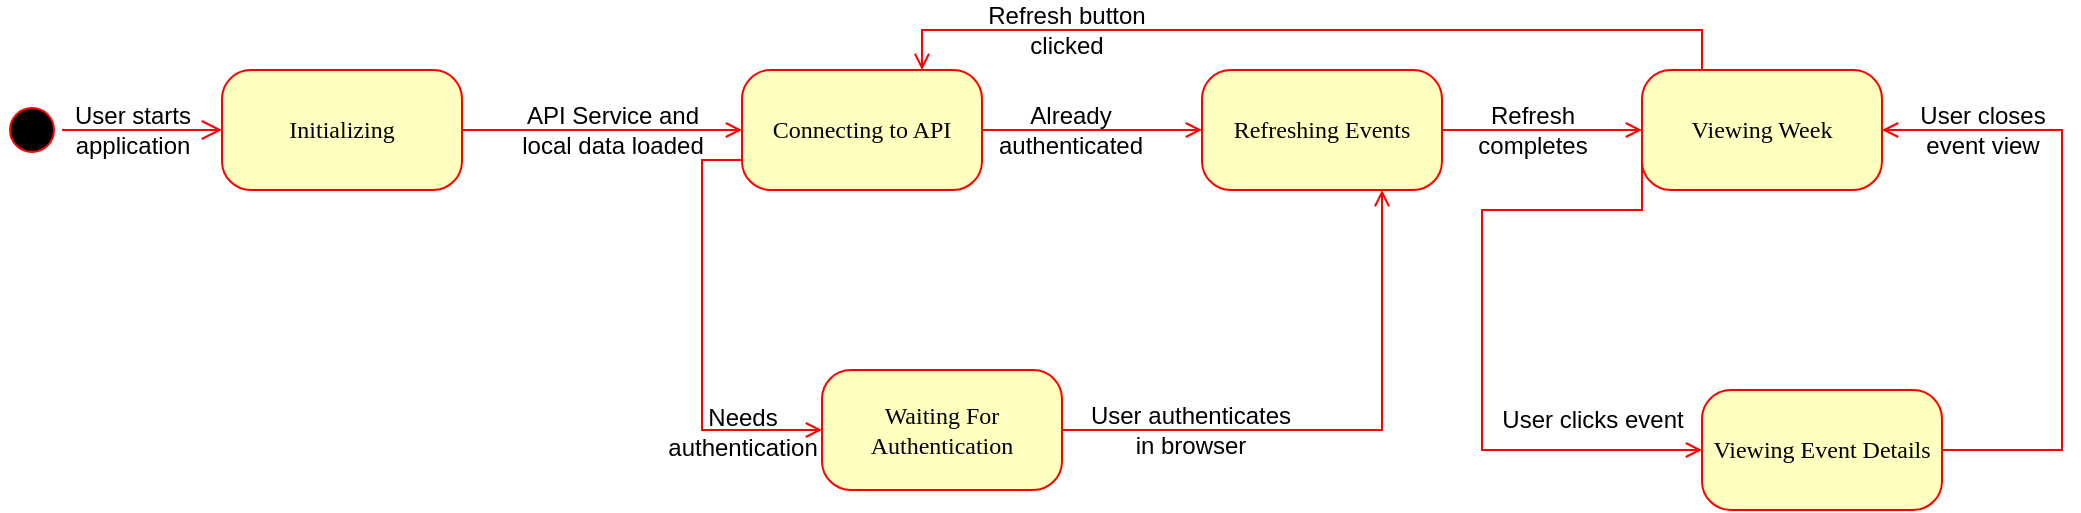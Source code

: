 <mxfile version="15.5.2" type="device"><diagram name="Page-1" id="58cdce13-f638-feb5-8d6f-7d28b1aa9fa0"><mxGraphModel dx="1326" dy="880" grid="1" gridSize="10" guides="1" tooltips="1" connect="1" arrows="1" fold="1" page="1" pageScale="1" pageWidth="1100" pageHeight="850" background="none" math="0" shadow="0"><root><mxCell id="0"/><mxCell id="1" parent="0"/><mxCell id="382b91b5511bd0f7-1" value="" style="ellipse;html=1;shape=startState;fillColor=#000000;strokeColor=#ff0000;rounded=1;shadow=0;comic=0;labelBackgroundColor=none;fontFamily=Verdana;fontSize=12;fontColor=#000000;align=center;direction=south;" parent="1" vertex="1"><mxGeometry x="130" y="135" width="30" height="30" as="geometry"/></mxCell><mxCell id="OLv8WCTKT8ReoMq_7Wog-20" style="edgeStyle=orthogonalEdgeStyle;rounded=0;orthogonalLoop=1;jettySize=auto;html=1;exitX=1;exitY=0.5;exitDx=0;exitDy=0;entryX=0.75;entryY=1;entryDx=0;entryDy=0;endArrow=open;endFill=0;strokeColor=#FF0000;" edge="1" parent="1" source="382b91b5511bd0f7-5" target="OLv8WCTKT8ReoMq_7Wog-17"><mxGeometry relative="1" as="geometry"/></mxCell><mxCell id="382b91b5511bd0f7-5" value="Waiting For Authentication" style="rounded=1;whiteSpace=wrap;html=1;arcSize=24;fillColor=#ffffc0;strokeColor=#ff0000;shadow=0;comic=0;labelBackgroundColor=none;fontFamily=Verdana;fontSize=12;fontColor=#000000;align=center;" parent="1" vertex="1"><mxGeometry x="540" y="270" width="120" height="60" as="geometry"/></mxCell><mxCell id="OLv8WCTKT8ReoMq_7Wog-29" style="edgeStyle=orthogonalEdgeStyle;rounded=0;orthogonalLoop=1;jettySize=auto;html=1;exitX=1;exitY=0.5;exitDx=0;exitDy=0;entryX=0;entryY=0.5;entryDx=0;entryDy=0;endArrow=open;endFill=0;strokeColor=#FF0000;" edge="1" parent="1" source="382b91b5511bd0f7-6" target="382b91b5511bd0f7-7"><mxGeometry relative="1" as="geometry"/></mxCell><mxCell id="382b91b5511bd0f7-6" value="Initializing" style="rounded=1;whiteSpace=wrap;html=1;arcSize=24;fillColor=#ffffc0;strokeColor=#ff0000;shadow=0;comic=0;labelBackgroundColor=none;fontFamily=Verdana;fontSize=12;fontColor=#000000;align=center;" parent="1" vertex="1"><mxGeometry x="240" y="120" width="120" height="60" as="geometry"/></mxCell><mxCell id="OLv8WCTKT8ReoMq_7Wog-13" style="edgeStyle=orthogonalEdgeStyle;rounded=0;orthogonalLoop=1;jettySize=auto;html=1;exitX=0;exitY=0.75;exitDx=0;exitDy=0;entryX=0;entryY=0.5;entryDx=0;entryDy=0;endArrow=open;endFill=0;strokeColor=#FF0000;" edge="1" parent="1" source="382b91b5511bd0f7-7" target="382b91b5511bd0f7-5"><mxGeometry relative="1" as="geometry"/></mxCell><mxCell id="OLv8WCTKT8ReoMq_7Wog-19" style="edgeStyle=orthogonalEdgeStyle;rounded=0;orthogonalLoop=1;jettySize=auto;html=1;exitX=1;exitY=0.5;exitDx=0;exitDy=0;entryX=0;entryY=0.5;entryDx=0;entryDy=0;endArrow=open;endFill=0;strokeColor=#FF0000;" edge="1" parent="1" source="382b91b5511bd0f7-7" target="OLv8WCTKT8ReoMq_7Wog-17"><mxGeometry relative="1" as="geometry"/></mxCell><mxCell id="382b91b5511bd0f7-7" value="Connecting to API" style="rounded=1;whiteSpace=wrap;html=1;arcSize=24;fillColor=#ffffc0;strokeColor=#ff0000;shadow=0;comic=0;labelBackgroundColor=none;fontFamily=Verdana;fontSize=12;fontColor=#000000;align=center;" parent="1" vertex="1"><mxGeometry x="500" y="120" width="120" height="60" as="geometry"/></mxCell><mxCell id="OLv8WCTKT8ReoMq_7Wog-23" style="edgeStyle=orthogonalEdgeStyle;rounded=0;orthogonalLoop=1;jettySize=auto;html=1;exitX=1;exitY=0.5;exitDx=0;exitDy=0;entryX=1;entryY=0.5;entryDx=0;entryDy=0;endArrow=open;endFill=0;strokeColor=#FF0000;" edge="1" parent="1" source="382b91b5511bd0f7-9" target="OLv8WCTKT8ReoMq_7Wog-1"><mxGeometry relative="1" as="geometry"><Array as="points"><mxPoint x="1160" y="310"/><mxPoint x="1160" y="150"/></Array></mxGeometry></mxCell><mxCell id="382b91b5511bd0f7-9" value="Viewing Event Details" style="rounded=1;whiteSpace=wrap;html=1;arcSize=24;fillColor=#ffffc0;strokeColor=#ff0000;shadow=0;comic=0;labelBackgroundColor=none;fontFamily=Verdana;fontSize=12;fontColor=#000000;align=center;" parent="1" vertex="1"><mxGeometry x="980" y="280" width="120" height="60" as="geometry"/></mxCell><mxCell id="2a3bc250acf0617d-9" style="edgeStyle=orthogonalEdgeStyle;html=1;labelBackgroundColor=none;endArrow=open;endSize=8;strokeColor=#ff0000;fontFamily=Verdana;fontSize=12;align=left;" parent="1" source="382b91b5511bd0f7-1" target="382b91b5511bd0f7-6" edge="1"><mxGeometry relative="1" as="geometry"/></mxCell><mxCell id="OLv8WCTKT8ReoMq_7Wog-8" style="edgeStyle=orthogonalEdgeStyle;rounded=0;orthogonalLoop=1;jettySize=auto;html=1;exitX=0.25;exitY=0;exitDx=0;exitDy=0;entryX=0.75;entryY=0;entryDx=0;entryDy=0;endArrow=open;endFill=0;strokeColor=#FF0000;" edge="1" parent="1" source="OLv8WCTKT8ReoMq_7Wog-1" target="382b91b5511bd0f7-7"><mxGeometry relative="1" as="geometry"/></mxCell><mxCell id="OLv8WCTKT8ReoMq_7Wog-22" style="edgeStyle=orthogonalEdgeStyle;rounded=0;orthogonalLoop=1;jettySize=auto;html=1;exitX=0;exitY=0.75;exitDx=0;exitDy=0;entryX=0;entryY=0.5;entryDx=0;entryDy=0;endArrow=open;endFill=0;strokeColor=#FF0000;" edge="1" parent="1" source="OLv8WCTKT8ReoMq_7Wog-1" target="382b91b5511bd0f7-9"><mxGeometry relative="1" as="geometry"><Array as="points"><mxPoint x="950" y="190"/><mxPoint x="870" y="190"/><mxPoint x="870" y="310"/></Array></mxGeometry></mxCell><mxCell id="OLv8WCTKT8ReoMq_7Wog-1" value="Viewing Week" style="rounded=1;whiteSpace=wrap;html=1;arcSize=24;fillColor=#ffffc0;strokeColor=#ff0000;shadow=0;comic=0;labelBackgroundColor=none;fontFamily=Verdana;fontSize=12;fontColor=#000000;align=center;" vertex="1" parent="1"><mxGeometry x="950" y="120" width="120" height="60" as="geometry"/></mxCell><mxCell id="OLv8WCTKT8ReoMq_7Wog-21" style="edgeStyle=orthogonalEdgeStyle;rounded=0;orthogonalLoop=1;jettySize=auto;html=1;exitX=1;exitY=0.5;exitDx=0;exitDy=0;entryX=0;entryY=0.5;entryDx=0;entryDy=0;endArrow=open;endFill=0;strokeColor=#FF0000;" edge="1" parent="1" source="OLv8WCTKT8ReoMq_7Wog-17" target="OLv8WCTKT8ReoMq_7Wog-1"><mxGeometry relative="1" as="geometry"/></mxCell><mxCell id="OLv8WCTKT8ReoMq_7Wog-17" value="Refreshing Events" style="rounded=1;whiteSpace=wrap;html=1;arcSize=24;fillColor=#ffffc0;strokeColor=#ff0000;shadow=0;comic=0;labelBackgroundColor=none;fontFamily=Verdana;fontSize=12;fontColor=#000000;align=center;" vertex="1" parent="1"><mxGeometry x="730" y="120" width="120" height="60" as="geometry"/></mxCell><mxCell id="OLv8WCTKT8ReoMq_7Wog-26" value="&lt;div&gt;User starts &lt;br&gt;&lt;/div&gt;&lt;div&gt;application&lt;/div&gt;" style="text;html=1;align=center;verticalAlign=middle;resizable=0;points=[];autosize=1;strokeColor=none;fillColor=none;" vertex="1" parent="1"><mxGeometry x="160" y="135" width="70" height="30" as="geometry"/></mxCell><mxCell id="OLv8WCTKT8ReoMq_7Wog-30" value="&lt;div&gt;API Service and &lt;br&gt;&lt;/div&gt;&lt;div&gt;local data loaded&lt;/div&gt;" style="text;html=1;align=center;verticalAlign=middle;resizable=0;points=[];autosize=1;strokeColor=none;fillColor=none;" vertex="1" parent="1"><mxGeometry x="380" y="135" width="110" height="30" as="geometry"/></mxCell><mxCell id="OLv8WCTKT8ReoMq_7Wog-32" value="&lt;div&gt;Already &lt;br&gt;&lt;/div&gt;&lt;div&gt;authenticated&lt;/div&gt;" style="text;html=1;align=center;verticalAlign=middle;resizable=0;points=[];autosize=1;strokeColor=none;fillColor=none;" vertex="1" parent="1"><mxGeometry x="619" y="135" width="90" height="30" as="geometry"/></mxCell><mxCell id="OLv8WCTKT8ReoMq_7Wog-33" value="&lt;div&gt;Needs &lt;br&gt;&lt;/div&gt;&lt;div&gt;authentication&lt;/div&gt;" style="text;html=1;align=center;verticalAlign=middle;resizable=0;points=[];autosize=1;strokeColor=none;fillColor=none;" vertex="1" parent="1"><mxGeometry x="455" y="286" width="90" height="30" as="geometry"/></mxCell><mxCell id="OLv8WCTKT8ReoMq_7Wog-34" value="&lt;div&gt;User authenticates &lt;br&gt;&lt;/div&gt;&lt;div&gt;in browser&lt;br&gt;&lt;/div&gt;" style="text;html=1;align=center;verticalAlign=middle;resizable=0;points=[];autosize=1;strokeColor=none;fillColor=none;" vertex="1" parent="1"><mxGeometry x="664" y="285" width="120" height="30" as="geometry"/></mxCell><mxCell id="OLv8WCTKT8ReoMq_7Wog-35" value="&lt;div&gt;Refresh button&lt;/div&gt;&lt;div&gt;clicked&lt;br&gt;&lt;/div&gt;" style="text;html=1;align=center;verticalAlign=middle;resizable=0;points=[];autosize=1;strokeColor=none;fillColor=none;" vertex="1" parent="1"><mxGeometry x="617" y="85" width="90" height="30" as="geometry"/></mxCell><mxCell id="OLv8WCTKT8ReoMq_7Wog-36" value="&lt;div&gt;Refresh &lt;br&gt;&lt;/div&gt;&lt;div&gt;completes&lt;/div&gt;" style="text;html=1;align=center;verticalAlign=middle;resizable=0;points=[];autosize=1;strokeColor=none;fillColor=none;" vertex="1" parent="1"><mxGeometry x="860" y="135" width="70" height="30" as="geometry"/></mxCell><mxCell id="OLv8WCTKT8ReoMq_7Wog-37" value="User clicks event" style="text;html=1;align=center;verticalAlign=middle;resizable=0;points=[];autosize=1;strokeColor=none;fillColor=none;" vertex="1" parent="1"><mxGeometry x="870" y="285" width="110" height="20" as="geometry"/></mxCell><mxCell id="OLv8WCTKT8ReoMq_7Wog-38" value="&lt;div&gt;User closes&lt;/div&gt;&lt;div&gt;event view&lt;br&gt;&lt;/div&gt;" style="text;html=1;align=center;verticalAlign=middle;resizable=0;points=[];autosize=1;strokeColor=none;fillColor=none;" vertex="1" parent="1"><mxGeometry x="1080" y="135" width="80" height="30" as="geometry"/></mxCell></root></mxGraphModel></diagram></mxfile>